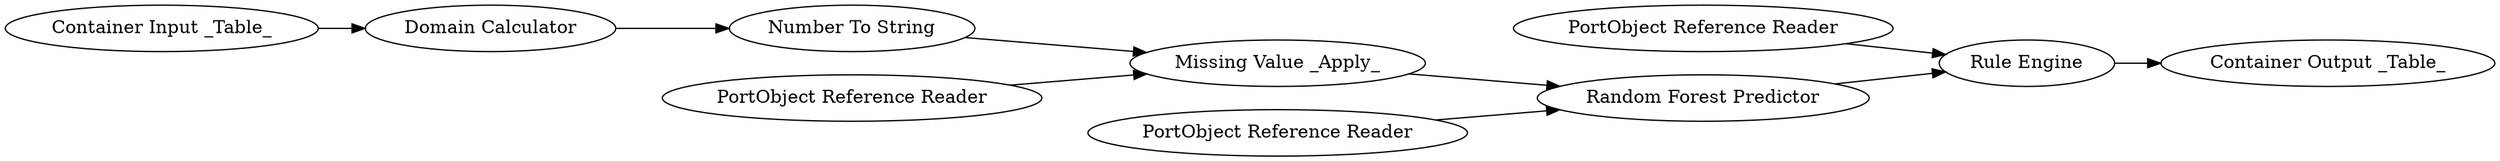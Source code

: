 digraph {
	"6944104180441350728_108" [label="Random Forest Predictor"]
	"6944104180441350728_1188" [label="Domain Calculator"]
	"6944104180441350728_105" [label="Number To String"]
	"6944104180441350728_1193" [label="PortObject Reference Reader"]
	"6944104180441350728_1195" [label="Container Output _Table_"]
	"6944104180441350728_112" [label="Rule Engine"]
	"6944104180441350728_110" [label="Missing Value _Apply_"]
	"6944104180441350728_106" [label="PortObject Reference Reader"]
	"6944104180441350728_1194" [label="Container Input _Table_"]
	"6944104180441350728_109" [label="PortObject Reference Reader"]
	"6944104180441350728_1194" -> "6944104180441350728_1188"
	"6944104180441350728_109" -> "6944104180441350728_110"
	"6944104180441350728_112" -> "6944104180441350728_1195"
	"6944104180441350728_105" -> "6944104180441350728_110"
	"6944104180441350728_110" -> "6944104180441350728_108"
	"6944104180441350728_1188" -> "6944104180441350728_105"
	"6944104180441350728_108" -> "6944104180441350728_112"
	"6944104180441350728_1193" -> "6944104180441350728_112"
	"6944104180441350728_106" -> "6944104180441350728_108"
	rankdir=LR
}
